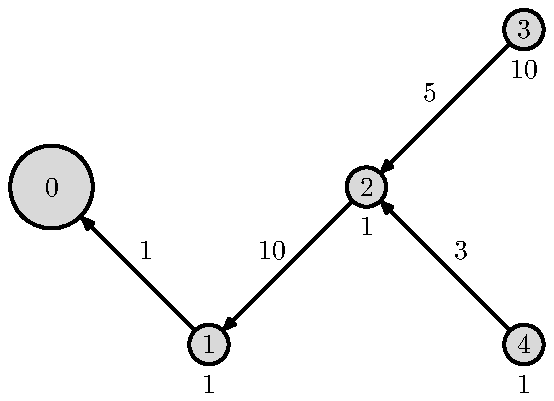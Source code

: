 u = 1cm;
w = 0.05u;

def edge (expr a, b, i, j, r) = begingroup
	path p;
	pair d;
	p := a -- b;
	d := (b - a) scaled 0.1 rotated 270;
	drawarrow ((point i of p) -- (point j of p)) scaled u;
	label (r, (point 0.5 of p) shifted d scaled u);
endgroup; enddef;

def vertex (expr c, r, s, t) = begingroup
	fill fullcircle scaled r shifted c scaled u withcolor 0.85 white;
	draw fullcircle scaled r shifted c scaled u;
	label (s, c scaled u);
	label (t, c shifted (0.0, -0.5) scaled u);
endgroup; enddef;

beginfig (1)
	pickup pencircle scaled w;
	edge ((8, 2), (6, 4), 0.1, 0.9,  "3");
	edge ((8, 6), (6, 4), 0.1, 0.9,  "5");
	edge ((6, 4), (4, 2), 0.1, 0.9, "10");
	edge ((4, 2), (2, 4), 0.1, 0.8,  "1");
	vertex ((8, 2), 0.50, "4",  "1");
	vertex ((8, 6), 0.50, "3", "10");
	vertex ((6, 4), 0.50, "2",  "1");
	vertex ((4, 2), 0.50, "1",  "1");
	vertex ((2, 4), 1.05, "0",   "");
endfig;

end.
